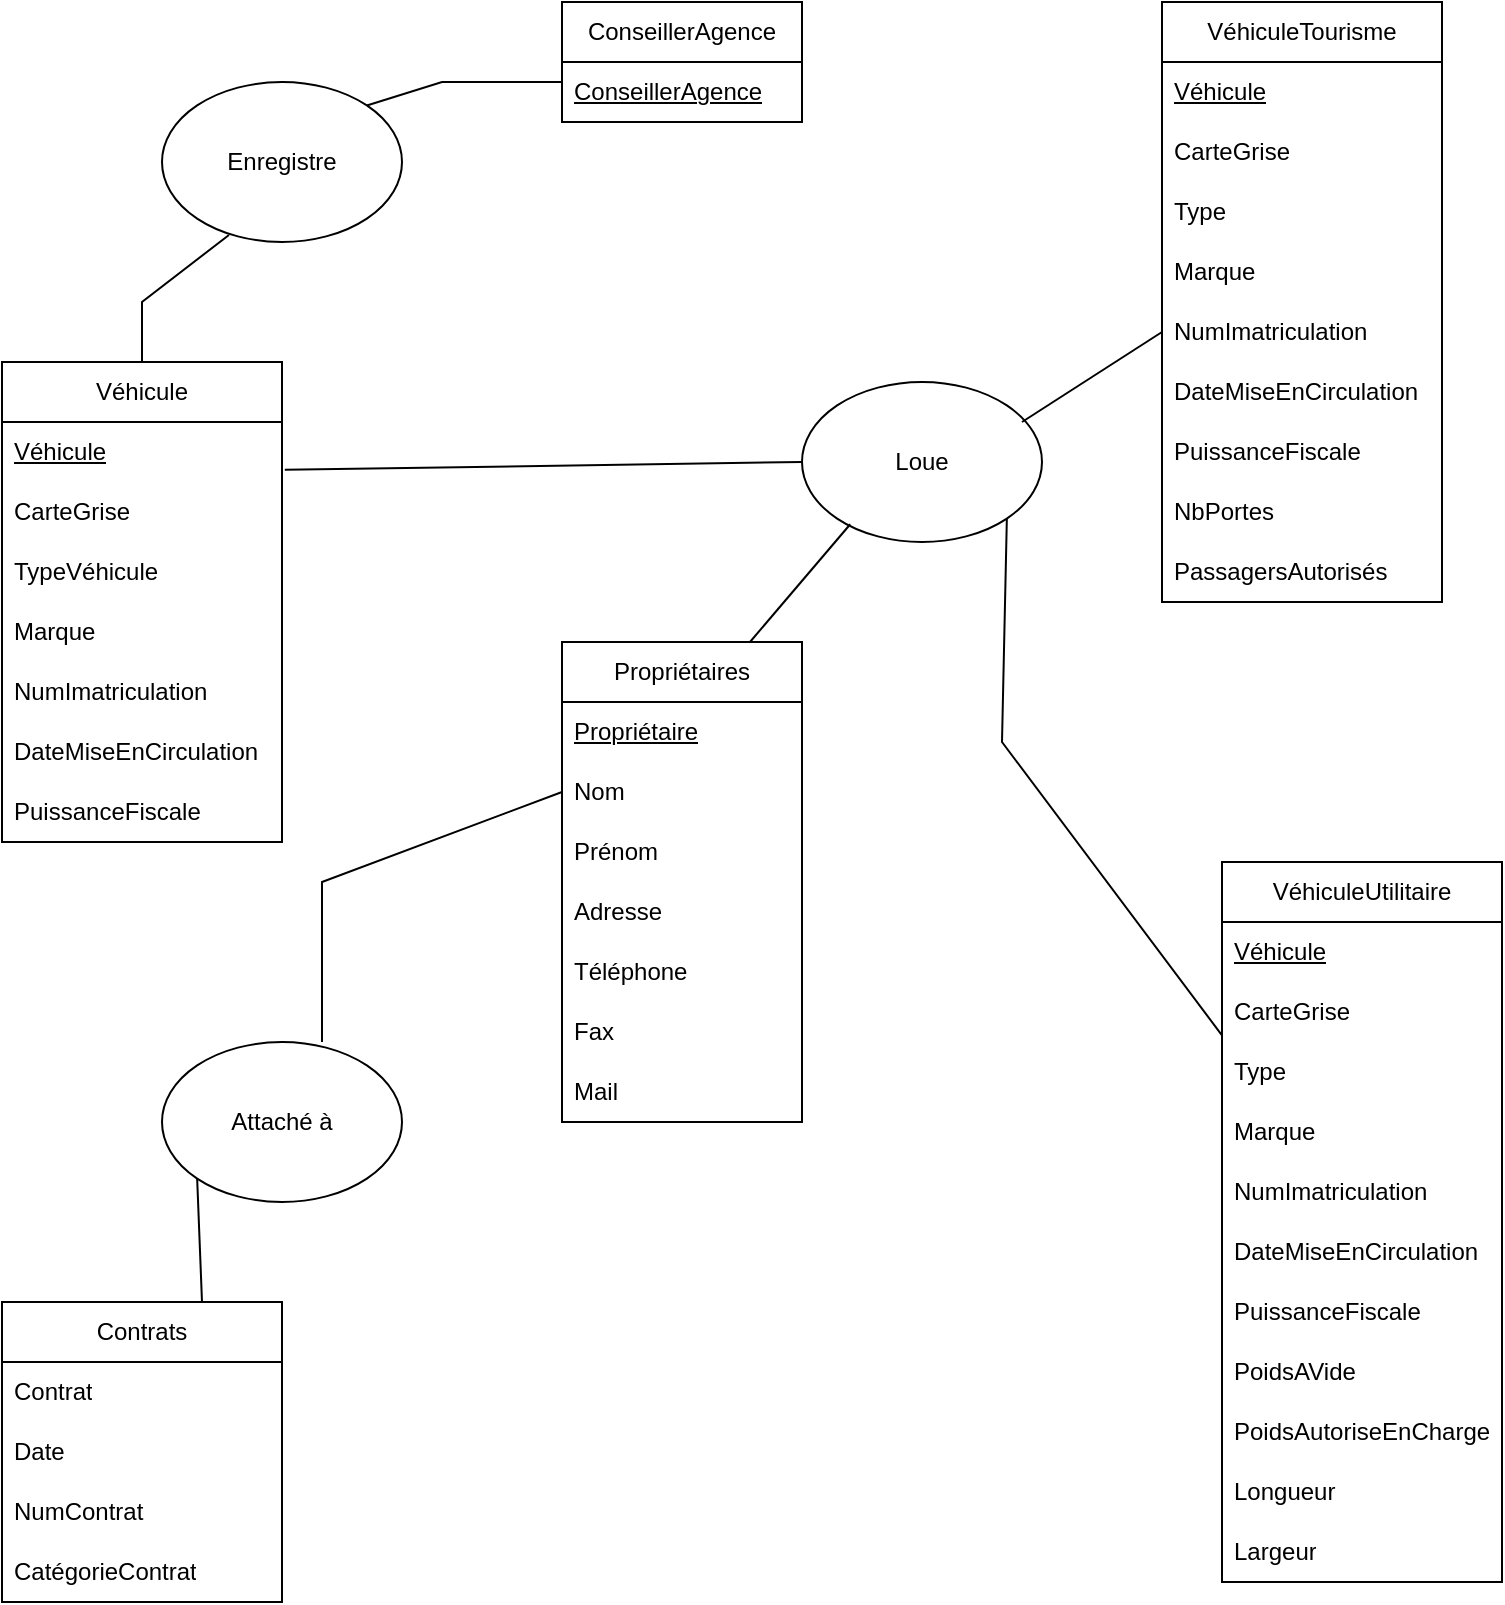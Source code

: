 <mxfile version="21.6.3" type="onedrive" pages="2">
  <diagram id="bicKf4cbVVsq7q_7BcGE" name="Page-2">
    <mxGraphModel grid="1" page="1" gridSize="10" guides="1" tooltips="1" connect="1" arrows="1" fold="1" pageScale="1" pageWidth="827" pageHeight="1169" math="0" shadow="0">
      <root>
        <mxCell id="0" />
        <mxCell id="1" parent="0" />
        <mxCell id="FRETqe36La-RbUftxrlO-5" value="ConseillerAgence" style="swimlane;fontStyle=0;childLayout=stackLayout;horizontal=1;startSize=30;horizontalStack=0;resizeParent=1;resizeParentMax=0;resizeLast=0;collapsible=1;marginBottom=0;whiteSpace=wrap;html=1;" vertex="1" parent="1">
          <mxGeometry x="320" y="40" width="120" height="60" as="geometry" />
        </mxCell>
        <mxCell id="FRETqe36La-RbUftxrlO-30" value="&lt;u&gt;ConseillerAgence&lt;/u&gt;" style="text;strokeColor=none;fillColor=none;align=left;verticalAlign=middle;spacingLeft=4;spacingRight=4;overflow=hidden;points=[[0,0.5],[1,0.5]];portConstraint=eastwest;rotatable=0;whiteSpace=wrap;html=1;" vertex="1" parent="FRETqe36La-RbUftxrlO-5">
          <mxGeometry y="30" width="120" height="30" as="geometry" />
        </mxCell>
        <mxCell id="FRETqe36La-RbUftxrlO-9" value="Propriétaires" style="swimlane;fontStyle=0;childLayout=stackLayout;horizontal=1;startSize=30;horizontalStack=0;resizeParent=1;resizeParentMax=0;resizeLast=0;collapsible=1;marginBottom=0;whiteSpace=wrap;html=1;" vertex="1" parent="1">
          <mxGeometry x="320" y="360" width="120" height="240" as="geometry" />
        </mxCell>
        <mxCell id="FRETqe36La-RbUftxrlO-32" value="&lt;u&gt;Propriétaire&lt;/u&gt;" style="text;strokeColor=none;fillColor=none;align=left;verticalAlign=middle;spacingLeft=4;spacingRight=4;overflow=hidden;points=[[0,0.5],[1,0.5]];portConstraint=eastwest;rotatable=0;whiteSpace=wrap;html=1;" vertex="1" parent="FRETqe36La-RbUftxrlO-9">
          <mxGeometry y="30" width="120" height="30" as="geometry" />
        </mxCell>
        <mxCell id="q8vUOUOHisi6w7Gpb6_h-8" value="Nom" style="text;strokeColor=none;fillColor=none;align=left;verticalAlign=middle;spacingLeft=4;spacingRight=4;overflow=hidden;points=[[0,0.5],[1,0.5]];portConstraint=eastwest;rotatable=0;whiteSpace=wrap;html=1;" vertex="1" parent="FRETqe36La-RbUftxrlO-9">
          <mxGeometry y="60" width="120" height="30" as="geometry" />
        </mxCell>
        <mxCell id="q8vUOUOHisi6w7Gpb6_h-7" value="Prénom" style="text;strokeColor=none;fillColor=none;align=left;verticalAlign=middle;spacingLeft=4;spacingRight=4;overflow=hidden;points=[[0,0.5],[1,0.5]];portConstraint=eastwest;rotatable=0;whiteSpace=wrap;html=1;" vertex="1" parent="FRETqe36La-RbUftxrlO-9">
          <mxGeometry y="90" width="120" height="30" as="geometry" />
        </mxCell>
        <mxCell id="q8vUOUOHisi6w7Gpb6_h-6" value="Adresse" style="text;strokeColor=none;fillColor=none;align=left;verticalAlign=middle;spacingLeft=4;spacingRight=4;overflow=hidden;points=[[0,0.5],[1,0.5]];portConstraint=eastwest;rotatable=0;whiteSpace=wrap;html=1;" vertex="1" parent="FRETqe36La-RbUftxrlO-9">
          <mxGeometry y="120" width="120" height="30" as="geometry" />
        </mxCell>
        <mxCell id="q8vUOUOHisi6w7Gpb6_h-4" value="Téléphone" style="text;strokeColor=none;fillColor=none;align=left;verticalAlign=middle;spacingLeft=4;spacingRight=4;overflow=hidden;points=[[0,0.5],[1,0.5]];portConstraint=eastwest;rotatable=0;whiteSpace=wrap;html=1;" vertex="1" parent="FRETqe36La-RbUftxrlO-9">
          <mxGeometry y="150" width="120" height="30" as="geometry" />
        </mxCell>
        <mxCell id="q8vUOUOHisi6w7Gpb6_h-5" value="Fax" style="text;strokeColor=none;fillColor=none;align=left;verticalAlign=middle;spacingLeft=4;spacingRight=4;overflow=hidden;points=[[0,0.5],[1,0.5]];portConstraint=eastwest;rotatable=0;whiteSpace=wrap;html=1;" vertex="1" parent="FRETqe36La-RbUftxrlO-9">
          <mxGeometry y="180" width="120" height="30" as="geometry" />
        </mxCell>
        <mxCell id="q8vUOUOHisi6w7Gpb6_h-3" value="Mail" style="text;strokeColor=none;fillColor=none;align=left;verticalAlign=middle;spacingLeft=4;spacingRight=4;overflow=hidden;points=[[0,0.5],[1,0.5]];portConstraint=eastwest;rotatable=0;whiteSpace=wrap;html=1;" vertex="1" parent="FRETqe36La-RbUftxrlO-9">
          <mxGeometry y="210" width="120" height="30" as="geometry" />
        </mxCell>
        <mxCell id="FRETqe36La-RbUftxrlO-13" value="Véhicule" style="swimlane;fontStyle=0;childLayout=stackLayout;horizontal=1;startSize=30;horizontalStack=0;resizeParent=1;resizeParentMax=0;resizeLast=0;collapsible=1;marginBottom=0;whiteSpace=wrap;html=1;" vertex="1" parent="1">
          <mxGeometry x="40" y="220" width="140" height="240" as="geometry" />
        </mxCell>
        <mxCell id="FRETqe36La-RbUftxrlO-31" value="&lt;u&gt;Véhicule&lt;/u&gt;" style="text;strokeColor=none;fillColor=none;align=left;verticalAlign=middle;spacingLeft=4;spacingRight=4;overflow=hidden;points=[[0,0.5],[1,0.5]];portConstraint=eastwest;rotatable=0;whiteSpace=wrap;html=1;" vertex="1" parent="FRETqe36La-RbUftxrlO-13">
          <mxGeometry y="30" width="140" height="30" as="geometry" />
        </mxCell>
        <mxCell id="q8vUOUOHisi6w7Gpb6_h-1" value="CarteGrise" style="text;strokeColor=none;fillColor=none;align=left;verticalAlign=middle;spacingLeft=4;spacingRight=4;overflow=hidden;points=[[0,0.5],[1,0.5]];portConstraint=eastwest;rotatable=0;whiteSpace=wrap;html=1;" vertex="1" parent="FRETqe36La-RbUftxrlO-13">
          <mxGeometry y="60" width="140" height="30" as="geometry" />
        </mxCell>
        <mxCell id="q8vUOUOHisi6w7Gpb6_h-12" value="TypeVéhicule" style="text;strokeColor=none;fillColor=none;align=left;verticalAlign=middle;spacingLeft=4;spacingRight=4;overflow=hidden;points=[[0,0.5],[1,0.5]];portConstraint=eastwest;rotatable=0;whiteSpace=wrap;html=1;" vertex="1" parent="FRETqe36La-RbUftxrlO-13">
          <mxGeometry y="90" width="140" height="30" as="geometry" />
        </mxCell>
        <mxCell id="q8vUOUOHisi6w7Gpb6_h-11" value="Marque" style="text;strokeColor=none;fillColor=none;align=left;verticalAlign=middle;spacingLeft=4;spacingRight=4;overflow=hidden;points=[[0,0.5],[1,0.5]];portConstraint=eastwest;rotatable=0;whiteSpace=wrap;html=1;" vertex="1" parent="FRETqe36La-RbUftxrlO-13">
          <mxGeometry y="120" width="140" height="30" as="geometry" />
        </mxCell>
        <mxCell id="q8vUOUOHisi6w7Gpb6_h-10" value="NumImatriculation" style="text;strokeColor=none;fillColor=none;align=left;verticalAlign=middle;spacingLeft=4;spacingRight=4;overflow=hidden;points=[[0,0.5],[1,0.5]];portConstraint=eastwest;rotatable=0;whiteSpace=wrap;html=1;" vertex="1" parent="FRETqe36La-RbUftxrlO-13">
          <mxGeometry y="150" width="140" height="30" as="geometry" />
        </mxCell>
        <mxCell id="q8vUOUOHisi6w7Gpb6_h-9" value="DateMiseEnCirculation" style="text;strokeColor=none;fillColor=none;align=left;verticalAlign=middle;spacingLeft=4;spacingRight=4;overflow=hidden;points=[[0,0.5],[1,0.5]];portConstraint=eastwest;rotatable=0;whiteSpace=wrap;html=1;" vertex="1" parent="FRETqe36La-RbUftxrlO-13">
          <mxGeometry y="180" width="140" height="30" as="geometry" />
        </mxCell>
        <mxCell id="q8vUOUOHisi6w7Gpb6_h-14" value="PuissanceFiscale" style="text;strokeColor=none;fillColor=none;align=left;verticalAlign=middle;spacingLeft=4;spacingRight=4;overflow=hidden;points=[[0,0.5],[1,0.5]];portConstraint=eastwest;rotatable=0;whiteSpace=wrap;html=1;" vertex="1" parent="FRETqe36La-RbUftxrlO-13">
          <mxGeometry y="210" width="140" height="30" as="geometry" />
        </mxCell>
        <mxCell id="q8vUOUOHisi6w7Gpb6_h-21" value="VéhiculeTourisme" style="swimlane;fontStyle=0;childLayout=stackLayout;horizontal=1;startSize=30;horizontalStack=0;resizeParent=1;resizeParentMax=0;resizeLast=0;collapsible=1;marginBottom=0;whiteSpace=wrap;html=1;" vertex="1" parent="1">
          <mxGeometry x="620" y="40" width="140" height="300" as="geometry" />
        </mxCell>
        <mxCell id="q8vUOUOHisi6w7Gpb6_h-22" value="&lt;u&gt;Véhicule&lt;/u&gt;" style="text;strokeColor=none;fillColor=none;align=left;verticalAlign=middle;spacingLeft=4;spacingRight=4;overflow=hidden;points=[[0,0.5],[1,0.5]];portConstraint=eastwest;rotatable=0;whiteSpace=wrap;html=1;" vertex="1" parent="q8vUOUOHisi6w7Gpb6_h-21">
          <mxGeometry y="30" width="140" height="30" as="geometry" />
        </mxCell>
        <mxCell id="q8vUOUOHisi6w7Gpb6_h-23" value="CarteGrise" style="text;strokeColor=none;fillColor=none;align=left;verticalAlign=middle;spacingLeft=4;spacingRight=4;overflow=hidden;points=[[0,0.5],[1,0.5]];portConstraint=eastwest;rotatable=0;whiteSpace=wrap;html=1;" vertex="1" parent="q8vUOUOHisi6w7Gpb6_h-21">
          <mxGeometry y="60" width="140" height="30" as="geometry" />
        </mxCell>
        <mxCell id="q8vUOUOHisi6w7Gpb6_h-24" value="Type" style="text;strokeColor=none;fillColor=none;align=left;verticalAlign=middle;spacingLeft=4;spacingRight=4;overflow=hidden;points=[[0,0.5],[1,0.5]];portConstraint=eastwest;rotatable=0;whiteSpace=wrap;html=1;" vertex="1" parent="q8vUOUOHisi6w7Gpb6_h-21">
          <mxGeometry y="90" width="140" height="30" as="geometry" />
        </mxCell>
        <mxCell id="q8vUOUOHisi6w7Gpb6_h-25" value="Marque" style="text;strokeColor=none;fillColor=none;align=left;verticalAlign=middle;spacingLeft=4;spacingRight=4;overflow=hidden;points=[[0,0.5],[1,0.5]];portConstraint=eastwest;rotatable=0;whiteSpace=wrap;html=1;" vertex="1" parent="q8vUOUOHisi6w7Gpb6_h-21">
          <mxGeometry y="120" width="140" height="30" as="geometry" />
        </mxCell>
        <mxCell id="q8vUOUOHisi6w7Gpb6_h-26" value="NumImatriculation" style="text;strokeColor=none;fillColor=none;align=left;verticalAlign=middle;spacingLeft=4;spacingRight=4;overflow=hidden;points=[[0,0.5],[1,0.5]];portConstraint=eastwest;rotatable=0;whiteSpace=wrap;html=1;" vertex="1" parent="q8vUOUOHisi6w7Gpb6_h-21">
          <mxGeometry y="150" width="140" height="30" as="geometry" />
        </mxCell>
        <mxCell id="q8vUOUOHisi6w7Gpb6_h-27" value="DateMiseEnCirculation" style="text;strokeColor=none;fillColor=none;align=left;verticalAlign=middle;spacingLeft=4;spacingRight=4;overflow=hidden;points=[[0,0.5],[1,0.5]];portConstraint=eastwest;rotatable=0;whiteSpace=wrap;html=1;" vertex="1" parent="q8vUOUOHisi6w7Gpb6_h-21">
          <mxGeometry y="180" width="140" height="30" as="geometry" />
        </mxCell>
        <mxCell id="q8vUOUOHisi6w7Gpb6_h-28" value="PuissanceFiscale" style="text;strokeColor=none;fillColor=none;align=left;verticalAlign=middle;spacingLeft=4;spacingRight=4;overflow=hidden;points=[[0,0.5],[1,0.5]];portConstraint=eastwest;rotatable=0;whiteSpace=wrap;html=1;" vertex="1" parent="q8vUOUOHisi6w7Gpb6_h-21">
          <mxGeometry y="210" width="140" height="30" as="geometry" />
        </mxCell>
        <mxCell id="q8vUOUOHisi6w7Gpb6_h-33" value="NbPortes" style="text;strokeColor=none;fillColor=none;align=left;verticalAlign=middle;spacingLeft=4;spacingRight=4;overflow=hidden;points=[[0,0.5],[1,0.5]];portConstraint=eastwest;rotatable=0;whiteSpace=wrap;html=1;" vertex="1" parent="q8vUOUOHisi6w7Gpb6_h-21">
          <mxGeometry y="240" width="140" height="30" as="geometry" />
        </mxCell>
        <mxCell id="q8vUOUOHisi6w7Gpb6_h-34" value="PassagersAutorisés" style="text;strokeColor=none;fillColor=none;align=left;verticalAlign=middle;spacingLeft=4;spacingRight=4;overflow=hidden;points=[[0,0.5],[1,0.5]];portConstraint=eastwest;rotatable=0;whiteSpace=wrap;html=1;" vertex="1" parent="q8vUOUOHisi6w7Gpb6_h-21">
          <mxGeometry y="270" width="140" height="30" as="geometry" />
        </mxCell>
        <mxCell id="q8vUOUOHisi6w7Gpb6_h-35" value="VéhiculeUtilitaire" style="swimlane;fontStyle=0;childLayout=stackLayout;horizontal=1;startSize=30;horizontalStack=0;resizeParent=1;resizeParentMax=0;resizeLast=0;collapsible=1;marginBottom=0;whiteSpace=wrap;html=1;" vertex="1" parent="1">
          <mxGeometry x="650" y="470" width="140" height="360" as="geometry" />
        </mxCell>
        <mxCell id="q8vUOUOHisi6w7Gpb6_h-36" value="&lt;u&gt;Véhicule&lt;/u&gt;" style="text;strokeColor=none;fillColor=none;align=left;verticalAlign=middle;spacingLeft=4;spacingRight=4;overflow=hidden;points=[[0,0.5],[1,0.5]];portConstraint=eastwest;rotatable=0;whiteSpace=wrap;html=1;" vertex="1" parent="q8vUOUOHisi6w7Gpb6_h-35">
          <mxGeometry y="30" width="140" height="30" as="geometry" />
        </mxCell>
        <mxCell id="q8vUOUOHisi6w7Gpb6_h-37" value="CarteGrise" style="text;strokeColor=none;fillColor=none;align=left;verticalAlign=middle;spacingLeft=4;spacingRight=4;overflow=hidden;points=[[0,0.5],[1,0.5]];portConstraint=eastwest;rotatable=0;whiteSpace=wrap;html=1;" vertex="1" parent="q8vUOUOHisi6w7Gpb6_h-35">
          <mxGeometry y="60" width="140" height="30" as="geometry" />
        </mxCell>
        <mxCell id="q8vUOUOHisi6w7Gpb6_h-38" value="Type" style="text;strokeColor=none;fillColor=none;align=left;verticalAlign=middle;spacingLeft=4;spacingRight=4;overflow=hidden;points=[[0,0.5],[1,0.5]];portConstraint=eastwest;rotatable=0;whiteSpace=wrap;html=1;" vertex="1" parent="q8vUOUOHisi6w7Gpb6_h-35">
          <mxGeometry y="90" width="140" height="30" as="geometry" />
        </mxCell>
        <mxCell id="q8vUOUOHisi6w7Gpb6_h-39" value="Marque" style="text;strokeColor=none;fillColor=none;align=left;verticalAlign=middle;spacingLeft=4;spacingRight=4;overflow=hidden;points=[[0,0.5],[1,0.5]];portConstraint=eastwest;rotatable=0;whiteSpace=wrap;html=1;" vertex="1" parent="q8vUOUOHisi6w7Gpb6_h-35">
          <mxGeometry y="120" width="140" height="30" as="geometry" />
        </mxCell>
        <mxCell id="q8vUOUOHisi6w7Gpb6_h-40" value="NumImatriculation" style="text;strokeColor=none;fillColor=none;align=left;verticalAlign=middle;spacingLeft=4;spacingRight=4;overflow=hidden;points=[[0,0.5],[1,0.5]];portConstraint=eastwest;rotatable=0;whiteSpace=wrap;html=1;" vertex="1" parent="q8vUOUOHisi6w7Gpb6_h-35">
          <mxGeometry y="150" width="140" height="30" as="geometry" />
        </mxCell>
        <mxCell id="q8vUOUOHisi6w7Gpb6_h-41" value="DateMiseEnCirculation" style="text;strokeColor=none;fillColor=none;align=left;verticalAlign=middle;spacingLeft=4;spacingRight=4;overflow=hidden;points=[[0,0.5],[1,0.5]];portConstraint=eastwest;rotatable=0;whiteSpace=wrap;html=1;" vertex="1" parent="q8vUOUOHisi6w7Gpb6_h-35">
          <mxGeometry y="180" width="140" height="30" as="geometry" />
        </mxCell>
        <mxCell id="q8vUOUOHisi6w7Gpb6_h-42" value="PuissanceFiscale" style="text;strokeColor=none;fillColor=none;align=left;verticalAlign=middle;spacingLeft=4;spacingRight=4;overflow=hidden;points=[[0,0.5],[1,0.5]];portConstraint=eastwest;rotatable=0;whiteSpace=wrap;html=1;" vertex="1" parent="q8vUOUOHisi6w7Gpb6_h-35">
          <mxGeometry y="210" width="140" height="30" as="geometry" />
        </mxCell>
        <mxCell id="q8vUOUOHisi6w7Gpb6_h-43" value="PoidsAVide" style="text;strokeColor=none;fillColor=none;align=left;verticalAlign=middle;spacingLeft=4;spacingRight=4;overflow=hidden;points=[[0,0.5],[1,0.5]];portConstraint=eastwest;rotatable=0;whiteSpace=wrap;html=1;" vertex="1" parent="q8vUOUOHisi6w7Gpb6_h-35">
          <mxGeometry y="240" width="140" height="30" as="geometry" />
        </mxCell>
        <mxCell id="q8vUOUOHisi6w7Gpb6_h-44" value="PoidsAutoriseEnCharge" style="text;strokeColor=none;fillColor=none;align=left;verticalAlign=middle;spacingLeft=4;spacingRight=4;overflow=hidden;points=[[0,0.5],[1,0.5]];portConstraint=eastwest;rotatable=0;whiteSpace=wrap;html=1;" vertex="1" parent="q8vUOUOHisi6w7Gpb6_h-35">
          <mxGeometry y="270" width="140" height="30" as="geometry" />
        </mxCell>
        <mxCell id="q8vUOUOHisi6w7Gpb6_h-46" value="Longueur" style="text;strokeColor=none;fillColor=none;align=left;verticalAlign=middle;spacingLeft=4;spacingRight=4;overflow=hidden;points=[[0,0.5],[1,0.5]];portConstraint=eastwest;rotatable=0;whiteSpace=wrap;html=1;" vertex="1" parent="q8vUOUOHisi6w7Gpb6_h-35">
          <mxGeometry y="300" width="140" height="30" as="geometry" />
        </mxCell>
        <mxCell id="q8vUOUOHisi6w7Gpb6_h-45" value="Largeur" style="text;strokeColor=none;fillColor=none;align=left;verticalAlign=middle;spacingLeft=4;spacingRight=4;overflow=hidden;points=[[0,0.5],[1,0.5]];portConstraint=eastwest;rotatable=0;whiteSpace=wrap;html=1;" vertex="1" parent="q8vUOUOHisi6w7Gpb6_h-35">
          <mxGeometry y="330" width="140" height="30" as="geometry" />
        </mxCell>
        <mxCell id="q8vUOUOHisi6w7Gpb6_h-47" value="Contrats" style="swimlane;fontStyle=0;childLayout=stackLayout;horizontal=1;startSize=30;horizontalStack=0;resizeParent=1;resizeParentMax=0;resizeLast=0;collapsible=1;marginBottom=0;whiteSpace=wrap;html=1;" vertex="1" parent="1">
          <mxGeometry x="40" y="690" width="140" height="150" as="geometry" />
        </mxCell>
        <mxCell id="q8vUOUOHisi6w7Gpb6_h-48" value="Contrat" style="text;strokeColor=none;fillColor=none;align=left;verticalAlign=middle;spacingLeft=4;spacingRight=4;overflow=hidden;points=[[0,0.5],[1,0.5]];portConstraint=eastwest;rotatable=0;whiteSpace=wrap;html=1;" vertex="1" parent="q8vUOUOHisi6w7Gpb6_h-47">
          <mxGeometry y="30" width="140" height="30" as="geometry" />
        </mxCell>
        <mxCell id="q8vUOUOHisi6w7Gpb6_h-49" value="Date" style="text;strokeColor=none;fillColor=none;align=left;verticalAlign=middle;spacingLeft=4;spacingRight=4;overflow=hidden;points=[[0,0.5],[1,0.5]];portConstraint=eastwest;rotatable=0;whiteSpace=wrap;html=1;" vertex="1" parent="q8vUOUOHisi6w7Gpb6_h-47">
          <mxGeometry y="60" width="140" height="30" as="geometry" />
        </mxCell>
        <mxCell id="q8vUOUOHisi6w7Gpb6_h-50" value="NumContrat" style="text;strokeColor=none;fillColor=none;align=left;verticalAlign=middle;spacingLeft=4;spacingRight=4;overflow=hidden;points=[[0,0.5],[1,0.5]];portConstraint=eastwest;rotatable=0;whiteSpace=wrap;html=1;" vertex="1" parent="q8vUOUOHisi6w7Gpb6_h-47">
          <mxGeometry y="90" width="140" height="30" as="geometry" />
        </mxCell>
        <mxCell id="q8vUOUOHisi6w7Gpb6_h-51" value="CatégorieContrat" style="text;strokeColor=none;fillColor=none;align=left;verticalAlign=middle;spacingLeft=4;spacingRight=4;overflow=hidden;points=[[0,0.5],[1,0.5]];portConstraint=eastwest;rotatable=0;whiteSpace=wrap;html=1;" vertex="1" parent="q8vUOUOHisi6w7Gpb6_h-47">
          <mxGeometry y="120" width="140" height="30" as="geometry" />
        </mxCell>
        <mxCell id="e58rWvh5XtvXojWl8d2b-1" value="Loue" style="ellipse;whiteSpace=wrap;html=1;" vertex="1" parent="1">
          <mxGeometry x="440" y="230" width="120" height="80" as="geometry" />
        </mxCell>
        <mxCell id="e58rWvh5XtvXojWl8d2b-5" value="" style="endArrow=none;html=1;rounded=0;entryX=0;entryY=0.5;entryDx=0;entryDy=0;exitX=1.01;exitY=0.796;exitDx=0;exitDy=0;exitPerimeter=0;" edge="1" parent="1" source="FRETqe36La-RbUftxrlO-31" target="e58rWvh5XtvXojWl8d2b-1">
          <mxGeometry width="50" height="50" relative="1" as="geometry">
            <mxPoint x="190" y="270" as="sourcePoint" />
            <mxPoint x="230" y="250" as="targetPoint" />
          </mxGeometry>
        </mxCell>
        <mxCell id="e58rWvh5XtvXojWl8d2b-8" value="" style="endArrow=none;html=1;rounded=0;entryX=0.201;entryY=0.889;entryDx=0;entryDy=0;entryPerimeter=0;" edge="1" parent="1" target="e58rWvh5XtvXojWl8d2b-1">
          <mxGeometry width="50" height="50" relative="1" as="geometry">
            <mxPoint x="414" y="360" as="sourcePoint" />
            <mxPoint x="464" y="310" as="targetPoint" />
          </mxGeometry>
        </mxCell>
        <mxCell id="e58rWvh5XtvXojWl8d2b-9" value="" style="endArrow=none;html=1;rounded=0;entryX=0;entryY=0.5;entryDx=0;entryDy=0;" edge="1" parent="1" target="q8vUOUOHisi6w7Gpb6_h-26">
          <mxGeometry width="50" height="50" relative="1" as="geometry">
            <mxPoint x="550" y="250" as="sourcePoint" />
            <mxPoint x="600" y="200" as="targetPoint" />
          </mxGeometry>
        </mxCell>
        <mxCell id="e58rWvh5XtvXojWl8d2b-10" value="" style="endArrow=none;html=1;rounded=0;entryX=1;entryY=1;entryDx=0;entryDy=0;" edge="1" parent="1" source="q8vUOUOHisi6w7Gpb6_h-35" target="e58rWvh5XtvXojWl8d2b-1">
          <mxGeometry width="50" height="50" relative="1" as="geometry">
            <mxPoint x="475" y="360" as="sourcePoint" />
            <mxPoint x="525" y="310" as="targetPoint" />
            <Array as="points">
              <mxPoint x="540" y="410" />
            </Array>
          </mxGeometry>
        </mxCell>
        <mxCell id="e58rWvh5XtvXojWl8d2b-11" value="Attaché à" style="ellipse;whiteSpace=wrap;html=1;" vertex="1" parent="1">
          <mxGeometry x="120" y="560" width="120" height="80" as="geometry" />
        </mxCell>
        <mxCell id="e58rWvh5XtvXojWl8d2b-13" value="" style="endArrow=none;html=1;rounded=0;entryX=0;entryY=1;entryDx=0;entryDy=0;" edge="1" parent="1" target="e58rWvh5XtvXojWl8d2b-11">
          <mxGeometry width="50" height="50" relative="1" as="geometry">
            <mxPoint x="140" y="690" as="sourcePoint" />
            <mxPoint x="190" y="640" as="targetPoint" />
          </mxGeometry>
        </mxCell>
        <mxCell id="e58rWvh5XtvXojWl8d2b-14" value="" style="endArrow=none;html=1;rounded=0;entryX=0;entryY=0.5;entryDx=0;entryDy=0;" edge="1" parent="1" target="q8vUOUOHisi6w7Gpb6_h-8">
          <mxGeometry width="50" height="50" relative="1" as="geometry">
            <mxPoint x="200" y="560" as="sourcePoint" />
            <mxPoint x="250" y="510" as="targetPoint" />
            <Array as="points">
              <mxPoint x="200" y="480" />
            </Array>
          </mxGeometry>
        </mxCell>
        <mxCell id="e58rWvh5XtvXojWl8d2b-15" value="Enregistre" style="ellipse;whiteSpace=wrap;html=1;" vertex="1" parent="1">
          <mxGeometry x="120" y="80" width="120" height="80" as="geometry" />
        </mxCell>
        <mxCell id="e58rWvh5XtvXojWl8d2b-16" value="" style="endArrow=none;html=1;rounded=0;entryX=0.279;entryY=0.956;entryDx=0;entryDy=0;entryPerimeter=0;" edge="1" parent="1" target="e58rWvh5XtvXojWl8d2b-15">
          <mxGeometry width="50" height="50" relative="1" as="geometry">
            <mxPoint x="110" y="220" as="sourcePoint" />
            <mxPoint x="160" y="170" as="targetPoint" />
            <Array as="points">
              <mxPoint x="110" y="190" />
            </Array>
          </mxGeometry>
        </mxCell>
        <mxCell id="e58rWvh5XtvXojWl8d2b-17" value="" style="endArrow=none;html=1;rounded=0;entryX=0;entryY=0.333;entryDx=0;entryDy=0;entryPerimeter=0;exitX=1;exitY=0;exitDx=0;exitDy=0;" edge="1" parent="1" source="e58rWvh5XtvXojWl8d2b-15" target="FRETqe36La-RbUftxrlO-30">
          <mxGeometry width="50" height="50" relative="1" as="geometry">
            <mxPoint x="240" y="110" as="sourcePoint" />
            <mxPoint x="290" y="60" as="targetPoint" />
            <Array as="points">
              <mxPoint x="260" y="80" />
            </Array>
          </mxGeometry>
        </mxCell>
      </root>
    </mxGraphModel>
  </diagram>
  <diagram name="Copie de Page-2" id="fmWE73NafmrZuf33QuC1">
    <mxGraphModel grid="1" page="1" gridSize="10" guides="1" tooltips="1" connect="1" arrows="1" fold="1" pageScale="1" pageWidth="827" pageHeight="1169" math="0" shadow="0">
      <root>
        <mxCell id="3KaGFFXlT2Mxp6EbRNfA-0" />
        <mxCell id="3KaGFFXlT2Mxp6EbRNfA-1" parent="3KaGFFXlT2Mxp6EbRNfA-0" />
        <mxCell id="3KaGFFXlT2Mxp6EbRNfA-2" value="ConseillerAgence" style="swimlane;fontStyle=0;childLayout=stackLayout;horizontal=1;startSize=30;horizontalStack=0;resizeParent=1;resizeParentMax=0;resizeLast=0;collapsible=1;marginBottom=0;whiteSpace=wrap;html=1;" vertex="1" parent="3KaGFFXlT2Mxp6EbRNfA-1">
          <mxGeometry x="320" y="40" width="120" height="60" as="geometry" />
        </mxCell>
        <mxCell id="3KaGFFXlT2Mxp6EbRNfA-3" value="&lt;u&gt;ConseillerAgence&lt;/u&gt;" style="text;strokeColor=none;fillColor=none;align=left;verticalAlign=middle;spacingLeft=4;spacingRight=4;overflow=hidden;points=[[0,0.5],[1,0.5]];portConstraint=eastwest;rotatable=0;whiteSpace=wrap;html=1;" vertex="1" parent="3KaGFFXlT2Mxp6EbRNfA-2">
          <mxGeometry y="30" width="120" height="30" as="geometry" />
        </mxCell>
        <mxCell id="3KaGFFXlT2Mxp6EbRNfA-4" value="Propriétaires" style="swimlane;fontStyle=0;childLayout=stackLayout;horizontal=1;startSize=30;horizontalStack=0;resizeParent=1;resizeParentMax=0;resizeLast=0;collapsible=1;marginBottom=0;whiteSpace=wrap;html=1;" vertex="1" parent="3KaGFFXlT2Mxp6EbRNfA-1">
          <mxGeometry x="320" y="360" width="120" height="240" as="geometry" />
        </mxCell>
        <mxCell id="3KaGFFXlT2Mxp6EbRNfA-5" value="&lt;u&gt;Propriétaire&lt;/u&gt;" style="text;strokeColor=none;fillColor=none;align=left;verticalAlign=middle;spacingLeft=4;spacingRight=4;overflow=hidden;points=[[0,0.5],[1,0.5]];portConstraint=eastwest;rotatable=0;whiteSpace=wrap;html=1;" vertex="1" parent="3KaGFFXlT2Mxp6EbRNfA-4">
          <mxGeometry y="30" width="120" height="30" as="geometry" />
        </mxCell>
        <mxCell id="3KaGFFXlT2Mxp6EbRNfA-6" value="Nom" style="text;strokeColor=none;fillColor=none;align=left;verticalAlign=middle;spacingLeft=4;spacingRight=4;overflow=hidden;points=[[0,0.5],[1,0.5]];portConstraint=eastwest;rotatable=0;whiteSpace=wrap;html=1;" vertex="1" parent="3KaGFFXlT2Mxp6EbRNfA-4">
          <mxGeometry y="60" width="120" height="30" as="geometry" />
        </mxCell>
        <mxCell id="3KaGFFXlT2Mxp6EbRNfA-7" value="Prénom" style="text;strokeColor=none;fillColor=none;align=left;verticalAlign=middle;spacingLeft=4;spacingRight=4;overflow=hidden;points=[[0,0.5],[1,0.5]];portConstraint=eastwest;rotatable=0;whiteSpace=wrap;html=1;" vertex="1" parent="3KaGFFXlT2Mxp6EbRNfA-4">
          <mxGeometry y="90" width="120" height="30" as="geometry" />
        </mxCell>
        <mxCell id="3KaGFFXlT2Mxp6EbRNfA-8" value="Adresse" style="text;strokeColor=none;fillColor=none;align=left;verticalAlign=middle;spacingLeft=4;spacingRight=4;overflow=hidden;points=[[0,0.5],[1,0.5]];portConstraint=eastwest;rotatable=0;whiteSpace=wrap;html=1;" vertex="1" parent="3KaGFFXlT2Mxp6EbRNfA-4">
          <mxGeometry y="120" width="120" height="30" as="geometry" />
        </mxCell>
        <mxCell id="3KaGFFXlT2Mxp6EbRNfA-9" value="Téléphone" style="text;strokeColor=none;fillColor=none;align=left;verticalAlign=middle;spacingLeft=4;spacingRight=4;overflow=hidden;points=[[0,0.5],[1,0.5]];portConstraint=eastwest;rotatable=0;whiteSpace=wrap;html=1;" vertex="1" parent="3KaGFFXlT2Mxp6EbRNfA-4">
          <mxGeometry y="150" width="120" height="30" as="geometry" />
        </mxCell>
        <mxCell id="3KaGFFXlT2Mxp6EbRNfA-10" value="Fax" style="text;strokeColor=none;fillColor=none;align=left;verticalAlign=middle;spacingLeft=4;spacingRight=4;overflow=hidden;points=[[0,0.5],[1,0.5]];portConstraint=eastwest;rotatable=0;whiteSpace=wrap;html=1;" vertex="1" parent="3KaGFFXlT2Mxp6EbRNfA-4">
          <mxGeometry y="180" width="120" height="30" as="geometry" />
        </mxCell>
        <mxCell id="3KaGFFXlT2Mxp6EbRNfA-11" value="Mail" style="text;strokeColor=none;fillColor=none;align=left;verticalAlign=middle;spacingLeft=4;spacingRight=4;overflow=hidden;points=[[0,0.5],[1,0.5]];portConstraint=eastwest;rotatable=0;whiteSpace=wrap;html=1;" vertex="1" parent="3KaGFFXlT2Mxp6EbRNfA-4">
          <mxGeometry y="210" width="120" height="30" as="geometry" />
        </mxCell>
        <mxCell id="3KaGFFXlT2Mxp6EbRNfA-12" value="Véhicule" style="swimlane;fontStyle=0;childLayout=stackLayout;horizontal=1;startSize=30;horizontalStack=0;resizeParent=1;resizeParentMax=0;resizeLast=0;collapsible=1;marginBottom=0;whiteSpace=wrap;html=1;" vertex="1" parent="3KaGFFXlT2Mxp6EbRNfA-1">
          <mxGeometry x="40" y="220" width="140" height="240" as="geometry" />
        </mxCell>
        <mxCell id="3KaGFFXlT2Mxp6EbRNfA-13" value="&lt;u&gt;Véhicule&lt;/u&gt;" style="text;strokeColor=none;fillColor=none;align=left;verticalAlign=middle;spacingLeft=4;spacingRight=4;overflow=hidden;points=[[0,0.5],[1,0.5]];portConstraint=eastwest;rotatable=0;whiteSpace=wrap;html=1;" vertex="1" parent="3KaGFFXlT2Mxp6EbRNfA-12">
          <mxGeometry y="30" width="140" height="30" as="geometry" />
        </mxCell>
        <mxCell id="3KaGFFXlT2Mxp6EbRNfA-14" value="CarteGrise" style="text;strokeColor=none;fillColor=none;align=left;verticalAlign=middle;spacingLeft=4;spacingRight=4;overflow=hidden;points=[[0,0.5],[1,0.5]];portConstraint=eastwest;rotatable=0;whiteSpace=wrap;html=1;" vertex="1" parent="3KaGFFXlT2Mxp6EbRNfA-12">
          <mxGeometry y="60" width="140" height="30" as="geometry" />
        </mxCell>
        <mxCell id="3KaGFFXlT2Mxp6EbRNfA-15" value="TypeVéhicule" style="text;strokeColor=none;fillColor=none;align=left;verticalAlign=middle;spacingLeft=4;spacingRight=4;overflow=hidden;points=[[0,0.5],[1,0.5]];portConstraint=eastwest;rotatable=0;whiteSpace=wrap;html=1;" vertex="1" parent="3KaGFFXlT2Mxp6EbRNfA-12">
          <mxGeometry y="90" width="140" height="30" as="geometry" />
        </mxCell>
        <mxCell id="3KaGFFXlT2Mxp6EbRNfA-16" value="Marque" style="text;strokeColor=none;fillColor=none;align=left;verticalAlign=middle;spacingLeft=4;spacingRight=4;overflow=hidden;points=[[0,0.5],[1,0.5]];portConstraint=eastwest;rotatable=0;whiteSpace=wrap;html=1;" vertex="1" parent="3KaGFFXlT2Mxp6EbRNfA-12">
          <mxGeometry y="120" width="140" height="30" as="geometry" />
        </mxCell>
        <mxCell id="3KaGFFXlT2Mxp6EbRNfA-17" value="NumImatriculation" style="text;strokeColor=none;fillColor=none;align=left;verticalAlign=middle;spacingLeft=4;spacingRight=4;overflow=hidden;points=[[0,0.5],[1,0.5]];portConstraint=eastwest;rotatable=0;whiteSpace=wrap;html=1;" vertex="1" parent="3KaGFFXlT2Mxp6EbRNfA-12">
          <mxGeometry y="150" width="140" height="30" as="geometry" />
        </mxCell>
        <mxCell id="3KaGFFXlT2Mxp6EbRNfA-18" value="DateMiseEnCirculation" style="text;strokeColor=none;fillColor=none;align=left;verticalAlign=middle;spacingLeft=4;spacingRight=4;overflow=hidden;points=[[0,0.5],[1,0.5]];portConstraint=eastwest;rotatable=0;whiteSpace=wrap;html=1;" vertex="1" parent="3KaGFFXlT2Mxp6EbRNfA-12">
          <mxGeometry y="180" width="140" height="30" as="geometry" />
        </mxCell>
        <mxCell id="3KaGFFXlT2Mxp6EbRNfA-19" value="PuissanceFiscale" style="text;strokeColor=none;fillColor=none;align=left;verticalAlign=middle;spacingLeft=4;spacingRight=4;overflow=hidden;points=[[0,0.5],[1,0.5]];portConstraint=eastwest;rotatable=0;whiteSpace=wrap;html=1;" vertex="1" parent="3KaGFFXlT2Mxp6EbRNfA-12">
          <mxGeometry y="210" width="140" height="30" as="geometry" />
        </mxCell>
        <mxCell id="3KaGFFXlT2Mxp6EbRNfA-20" value="VéhiculeTourisme" style="swimlane;fontStyle=0;childLayout=stackLayout;horizontal=1;startSize=30;horizontalStack=0;resizeParent=1;resizeParentMax=0;resizeLast=0;collapsible=1;marginBottom=0;whiteSpace=wrap;html=1;" vertex="1" parent="3KaGFFXlT2Mxp6EbRNfA-1">
          <mxGeometry x="620" y="40" width="140" height="300" as="geometry" />
        </mxCell>
        <mxCell id="3KaGFFXlT2Mxp6EbRNfA-21" value="&lt;u&gt;VéhiculeTourisme&lt;/u&gt;" style="text;strokeColor=none;fillColor=none;align=left;verticalAlign=middle;spacingLeft=4;spacingRight=4;overflow=hidden;points=[[0,0.5],[1,0.5]];portConstraint=eastwest;rotatable=0;whiteSpace=wrap;html=1;" vertex="1" parent="3KaGFFXlT2Mxp6EbRNfA-20">
          <mxGeometry y="30" width="140" height="30" as="geometry" />
        </mxCell>
        <mxCell id="3KaGFFXlT2Mxp6EbRNfA-22" value="CarteGrise" style="text;strokeColor=none;fillColor=none;align=left;verticalAlign=middle;spacingLeft=4;spacingRight=4;overflow=hidden;points=[[0,0.5],[1,0.5]];portConstraint=eastwest;rotatable=0;whiteSpace=wrap;html=1;" vertex="1" parent="3KaGFFXlT2Mxp6EbRNfA-20">
          <mxGeometry y="60" width="140" height="30" as="geometry" />
        </mxCell>
        <mxCell id="3KaGFFXlT2Mxp6EbRNfA-23" value="Type" style="text;strokeColor=none;fillColor=none;align=left;verticalAlign=middle;spacingLeft=4;spacingRight=4;overflow=hidden;points=[[0,0.5],[1,0.5]];portConstraint=eastwest;rotatable=0;whiteSpace=wrap;html=1;" vertex="1" parent="3KaGFFXlT2Mxp6EbRNfA-20">
          <mxGeometry y="90" width="140" height="30" as="geometry" />
        </mxCell>
        <mxCell id="3KaGFFXlT2Mxp6EbRNfA-24" value="Marque" style="text;strokeColor=none;fillColor=none;align=left;verticalAlign=middle;spacingLeft=4;spacingRight=4;overflow=hidden;points=[[0,0.5],[1,0.5]];portConstraint=eastwest;rotatable=0;whiteSpace=wrap;html=1;" vertex="1" parent="3KaGFFXlT2Mxp6EbRNfA-20">
          <mxGeometry y="120" width="140" height="30" as="geometry" />
        </mxCell>
        <mxCell id="3KaGFFXlT2Mxp6EbRNfA-25" value="NumImatriculation" style="text;strokeColor=none;fillColor=none;align=left;verticalAlign=middle;spacingLeft=4;spacingRight=4;overflow=hidden;points=[[0,0.5],[1,0.5]];portConstraint=eastwest;rotatable=0;whiteSpace=wrap;html=1;" vertex="1" parent="3KaGFFXlT2Mxp6EbRNfA-20">
          <mxGeometry y="150" width="140" height="30" as="geometry" />
        </mxCell>
        <mxCell id="3KaGFFXlT2Mxp6EbRNfA-26" value="DateMiseEnCirculation" style="text;strokeColor=none;fillColor=none;align=left;verticalAlign=middle;spacingLeft=4;spacingRight=4;overflow=hidden;points=[[0,0.5],[1,0.5]];portConstraint=eastwest;rotatable=0;whiteSpace=wrap;html=1;" vertex="1" parent="3KaGFFXlT2Mxp6EbRNfA-20">
          <mxGeometry y="180" width="140" height="30" as="geometry" />
        </mxCell>
        <mxCell id="3KaGFFXlT2Mxp6EbRNfA-27" value="PuissanceFiscale" style="text;strokeColor=none;fillColor=none;align=left;verticalAlign=middle;spacingLeft=4;spacingRight=4;overflow=hidden;points=[[0,0.5],[1,0.5]];portConstraint=eastwest;rotatable=0;whiteSpace=wrap;html=1;" vertex="1" parent="3KaGFFXlT2Mxp6EbRNfA-20">
          <mxGeometry y="210" width="140" height="30" as="geometry" />
        </mxCell>
        <mxCell id="3KaGFFXlT2Mxp6EbRNfA-28" value="NbPortes" style="text;strokeColor=none;fillColor=none;align=left;verticalAlign=middle;spacingLeft=4;spacingRight=4;overflow=hidden;points=[[0,0.5],[1,0.5]];portConstraint=eastwest;rotatable=0;whiteSpace=wrap;html=1;" vertex="1" parent="3KaGFFXlT2Mxp6EbRNfA-20">
          <mxGeometry y="240" width="140" height="30" as="geometry" />
        </mxCell>
        <mxCell id="3KaGFFXlT2Mxp6EbRNfA-29" value="PassagersAutorisés" style="text;strokeColor=none;fillColor=none;align=left;verticalAlign=middle;spacingLeft=4;spacingRight=4;overflow=hidden;points=[[0,0.5],[1,0.5]];portConstraint=eastwest;rotatable=0;whiteSpace=wrap;html=1;" vertex="1" parent="3KaGFFXlT2Mxp6EbRNfA-20">
          <mxGeometry y="270" width="140" height="30" as="geometry" />
        </mxCell>
        <mxCell id="3KaGFFXlT2Mxp6EbRNfA-30" value="VéhiculeUtilitaire" style="swimlane;fontStyle=0;childLayout=stackLayout;horizontal=1;startSize=30;horizontalStack=0;resizeParent=1;resizeParentMax=0;resizeLast=0;collapsible=1;marginBottom=0;whiteSpace=wrap;html=1;" vertex="1" parent="3KaGFFXlT2Mxp6EbRNfA-1">
          <mxGeometry x="650" y="470" width="140" height="360" as="geometry" />
        </mxCell>
        <mxCell id="3KaGFFXlT2Mxp6EbRNfA-31" value="&lt;u&gt;VéhiculeUtilitaire&lt;/u&gt;" style="text;strokeColor=none;fillColor=none;align=left;verticalAlign=middle;spacingLeft=4;spacingRight=4;overflow=hidden;points=[[0,0.5],[1,0.5]];portConstraint=eastwest;rotatable=0;whiteSpace=wrap;html=1;" vertex="1" parent="3KaGFFXlT2Mxp6EbRNfA-30">
          <mxGeometry y="30" width="140" height="30" as="geometry" />
        </mxCell>
        <mxCell id="3KaGFFXlT2Mxp6EbRNfA-32" value="CarteGrise" style="text;strokeColor=none;fillColor=none;align=left;verticalAlign=middle;spacingLeft=4;spacingRight=4;overflow=hidden;points=[[0,0.5],[1,0.5]];portConstraint=eastwest;rotatable=0;whiteSpace=wrap;html=1;" vertex="1" parent="3KaGFFXlT2Mxp6EbRNfA-30">
          <mxGeometry y="60" width="140" height="30" as="geometry" />
        </mxCell>
        <mxCell id="3KaGFFXlT2Mxp6EbRNfA-33" value="Type" style="text;strokeColor=none;fillColor=none;align=left;verticalAlign=middle;spacingLeft=4;spacingRight=4;overflow=hidden;points=[[0,0.5],[1,0.5]];portConstraint=eastwest;rotatable=0;whiteSpace=wrap;html=1;" vertex="1" parent="3KaGFFXlT2Mxp6EbRNfA-30">
          <mxGeometry y="90" width="140" height="30" as="geometry" />
        </mxCell>
        <mxCell id="3KaGFFXlT2Mxp6EbRNfA-34" value="Marque" style="text;strokeColor=none;fillColor=none;align=left;verticalAlign=middle;spacingLeft=4;spacingRight=4;overflow=hidden;points=[[0,0.5],[1,0.5]];portConstraint=eastwest;rotatable=0;whiteSpace=wrap;html=1;" vertex="1" parent="3KaGFFXlT2Mxp6EbRNfA-30">
          <mxGeometry y="120" width="140" height="30" as="geometry" />
        </mxCell>
        <mxCell id="3KaGFFXlT2Mxp6EbRNfA-35" value="NumImatriculation" style="text;strokeColor=none;fillColor=none;align=left;verticalAlign=middle;spacingLeft=4;spacingRight=4;overflow=hidden;points=[[0,0.5],[1,0.5]];portConstraint=eastwest;rotatable=0;whiteSpace=wrap;html=1;" vertex="1" parent="3KaGFFXlT2Mxp6EbRNfA-30">
          <mxGeometry y="150" width="140" height="30" as="geometry" />
        </mxCell>
        <mxCell id="3KaGFFXlT2Mxp6EbRNfA-36" value="DateMiseEnCirculation" style="text;strokeColor=none;fillColor=none;align=left;verticalAlign=middle;spacingLeft=4;spacingRight=4;overflow=hidden;points=[[0,0.5],[1,0.5]];portConstraint=eastwest;rotatable=0;whiteSpace=wrap;html=1;" vertex="1" parent="3KaGFFXlT2Mxp6EbRNfA-30">
          <mxGeometry y="180" width="140" height="30" as="geometry" />
        </mxCell>
        <mxCell id="3KaGFFXlT2Mxp6EbRNfA-37" value="PuissanceFiscale" style="text;strokeColor=none;fillColor=none;align=left;verticalAlign=middle;spacingLeft=4;spacingRight=4;overflow=hidden;points=[[0,0.5],[1,0.5]];portConstraint=eastwest;rotatable=0;whiteSpace=wrap;html=1;" vertex="1" parent="3KaGFFXlT2Mxp6EbRNfA-30">
          <mxGeometry y="210" width="140" height="30" as="geometry" />
        </mxCell>
        <mxCell id="3KaGFFXlT2Mxp6EbRNfA-38" value="PoidsAVide" style="text;strokeColor=none;fillColor=none;align=left;verticalAlign=middle;spacingLeft=4;spacingRight=4;overflow=hidden;points=[[0,0.5],[1,0.5]];portConstraint=eastwest;rotatable=0;whiteSpace=wrap;html=1;" vertex="1" parent="3KaGFFXlT2Mxp6EbRNfA-30">
          <mxGeometry y="240" width="140" height="30" as="geometry" />
        </mxCell>
        <mxCell id="3KaGFFXlT2Mxp6EbRNfA-39" value="PoidsAutoriseEnCharge" style="text;strokeColor=none;fillColor=none;align=left;verticalAlign=middle;spacingLeft=4;spacingRight=4;overflow=hidden;points=[[0,0.5],[1,0.5]];portConstraint=eastwest;rotatable=0;whiteSpace=wrap;html=1;" vertex="1" parent="3KaGFFXlT2Mxp6EbRNfA-30">
          <mxGeometry y="270" width="140" height="30" as="geometry" />
        </mxCell>
        <mxCell id="3KaGFFXlT2Mxp6EbRNfA-40" value="Longueur" style="text;strokeColor=none;fillColor=none;align=left;verticalAlign=middle;spacingLeft=4;spacingRight=4;overflow=hidden;points=[[0,0.5],[1,0.5]];portConstraint=eastwest;rotatable=0;whiteSpace=wrap;html=1;" vertex="1" parent="3KaGFFXlT2Mxp6EbRNfA-30">
          <mxGeometry y="300" width="140" height="30" as="geometry" />
        </mxCell>
        <mxCell id="3KaGFFXlT2Mxp6EbRNfA-41" value="Largeur" style="text;strokeColor=none;fillColor=none;align=left;verticalAlign=middle;spacingLeft=4;spacingRight=4;overflow=hidden;points=[[0,0.5],[1,0.5]];portConstraint=eastwest;rotatable=0;whiteSpace=wrap;html=1;" vertex="1" parent="3KaGFFXlT2Mxp6EbRNfA-30">
          <mxGeometry y="330" width="140" height="30" as="geometry" />
        </mxCell>
        <mxCell id="3KaGFFXlT2Mxp6EbRNfA-42" value="Contrats" style="swimlane;fontStyle=0;childLayout=stackLayout;horizontal=1;startSize=30;horizontalStack=0;resizeParent=1;resizeParentMax=0;resizeLast=0;collapsible=1;marginBottom=0;whiteSpace=wrap;html=1;" vertex="1" parent="3KaGFFXlT2Mxp6EbRNfA-1">
          <mxGeometry x="40" y="690" width="140" height="150" as="geometry" />
        </mxCell>
        <mxCell id="3KaGFFXlT2Mxp6EbRNfA-43" value="Contrat" style="text;strokeColor=none;fillColor=none;align=left;verticalAlign=middle;spacingLeft=4;spacingRight=4;overflow=hidden;points=[[0,0.5],[1,0.5]];portConstraint=eastwest;rotatable=0;whiteSpace=wrap;html=1;" vertex="1" parent="3KaGFFXlT2Mxp6EbRNfA-42">
          <mxGeometry y="30" width="140" height="30" as="geometry" />
        </mxCell>
        <mxCell id="3KaGFFXlT2Mxp6EbRNfA-44" value="Date" style="text;strokeColor=none;fillColor=none;align=left;verticalAlign=middle;spacingLeft=4;spacingRight=4;overflow=hidden;points=[[0,0.5],[1,0.5]];portConstraint=eastwest;rotatable=0;whiteSpace=wrap;html=1;" vertex="1" parent="3KaGFFXlT2Mxp6EbRNfA-42">
          <mxGeometry y="60" width="140" height="30" as="geometry" />
        </mxCell>
        <mxCell id="3KaGFFXlT2Mxp6EbRNfA-45" value="NumContrat" style="text;strokeColor=none;fillColor=none;align=left;verticalAlign=middle;spacingLeft=4;spacingRight=4;overflow=hidden;points=[[0,0.5],[1,0.5]];portConstraint=eastwest;rotatable=0;whiteSpace=wrap;html=1;" vertex="1" parent="3KaGFFXlT2Mxp6EbRNfA-42">
          <mxGeometry y="90" width="140" height="30" as="geometry" />
        </mxCell>
        <mxCell id="3KaGFFXlT2Mxp6EbRNfA-46" value="CatégorieContrat" style="text;strokeColor=none;fillColor=none;align=left;verticalAlign=middle;spacingLeft=4;spacingRight=4;overflow=hidden;points=[[0,0.5],[1,0.5]];portConstraint=eastwest;rotatable=0;whiteSpace=wrap;html=1;" vertex="1" parent="3KaGFFXlT2Mxp6EbRNfA-42">
          <mxGeometry y="120" width="140" height="30" as="geometry" />
        </mxCell>
        <mxCell id="W5nPpInR1jTv7JktLdpI-0" value="LienContratsPropriétaires" style="swimlane;fontStyle=0;childLayout=stackLayout;horizontal=1;startSize=30;horizontalStack=0;resizeParent=1;resizeParentMax=0;resizeLast=0;collapsible=1;marginBottom=0;whiteSpace=wrap;html=1;" vertex="1" parent="3KaGFFXlT2Mxp6EbRNfA-1">
          <mxGeometry x="150" y="550" width="140" height="120" as="geometry" />
        </mxCell>
        <mxCell id="W5nPpInR1jTv7JktLdpI-1" value="#Propriétaire" style="text;strokeColor=none;fillColor=none;align=left;verticalAlign=middle;spacingLeft=4;spacingRight=4;overflow=hidden;points=[[0,0.5],[1,0.5]];portConstraint=eastwest;rotatable=0;whiteSpace=wrap;html=1;" vertex="1" parent="W5nPpInR1jTv7JktLdpI-0">
          <mxGeometry y="30" width="140" height="30" as="geometry" />
        </mxCell>
        <mxCell id="W5nPpInR1jTv7JktLdpI-2" value="#Contrat" style="text;strokeColor=none;fillColor=none;align=left;verticalAlign=middle;spacingLeft=4;spacingRight=4;overflow=hidden;points=[[0,0.5],[1,0.5]];portConstraint=eastwest;rotatable=0;whiteSpace=wrap;html=1;" vertex="1" parent="W5nPpInR1jTv7JktLdpI-0">
          <mxGeometry y="60" width="140" height="30" as="geometry" />
        </mxCell>
        <mxCell id="W5nPpInR1jTv7JktLdpI-3" value="Attaché à" style="text;strokeColor=none;fillColor=none;align=left;verticalAlign=middle;spacingLeft=4;spacingRight=4;overflow=hidden;points=[[0,0.5],[1,0.5]];portConstraint=eastwest;rotatable=0;whiteSpace=wrap;html=1;" vertex="1" parent="W5nPpInR1jTv7JktLdpI-0">
          <mxGeometry y="90" width="140" height="30" as="geometry" />
        </mxCell>
        <mxCell id="EhCR1KrM02ol2O1MYKi_-0" value="Lien VéhiculeT-U-Proprio" style="swimlane;fontStyle=0;childLayout=stackLayout;horizontal=1;startSize=30;horizontalStack=0;resizeParent=1;resizeParentMax=0;resizeLast=0;collapsible=1;marginBottom=0;whiteSpace=wrap;html=1;" vertex="1" parent="3KaGFFXlT2Mxp6EbRNfA-1">
          <mxGeometry x="470" y="320" width="140" height="180" as="geometry" />
        </mxCell>
        <mxCell id="EhCR1KrM02ol2O1MYKi_-1" value="#Propriétaire" style="text;strokeColor=none;fillColor=none;align=left;verticalAlign=middle;spacingLeft=4;spacingRight=4;overflow=hidden;points=[[0,0.5],[1,0.5]];portConstraint=eastwest;rotatable=0;whiteSpace=wrap;html=1;" vertex="1" parent="EhCR1KrM02ol2O1MYKi_-0">
          <mxGeometry y="30" width="140" height="30" as="geometry" />
        </mxCell>
        <mxCell id="EhCR1KrM02ol2O1MYKi_-5" value="#Véhicule" style="text;strokeColor=none;fillColor=none;align=left;verticalAlign=middle;spacingLeft=4;spacingRight=4;overflow=hidden;points=[[0,0.5],[1,0.5]];portConstraint=eastwest;rotatable=0;whiteSpace=wrap;html=1;" vertex="1" parent="EhCR1KrM02ol2O1MYKi_-0">
          <mxGeometry y="60" width="140" height="30" as="geometry" />
        </mxCell>
        <mxCell id="EhCR1KrM02ol2O1MYKi_-2" value="#VéhiculeUtilitaire" style="text;strokeColor=none;fillColor=none;align=left;verticalAlign=middle;spacingLeft=4;spacingRight=4;overflow=hidden;points=[[0,0.5],[1,0.5]];portConstraint=eastwest;rotatable=0;whiteSpace=wrap;html=1;" vertex="1" parent="EhCR1KrM02ol2O1MYKi_-0">
          <mxGeometry y="90" width="140" height="30" as="geometry" />
        </mxCell>
        <mxCell id="EhCR1KrM02ol2O1MYKi_-4" value="#VéhiculeTourisme" style="text;strokeColor=none;fillColor=none;align=left;verticalAlign=middle;spacingLeft=4;spacingRight=4;overflow=hidden;points=[[0,0.5],[1,0.5]];portConstraint=eastwest;rotatable=0;whiteSpace=wrap;html=1;" vertex="1" parent="EhCR1KrM02ol2O1MYKi_-0">
          <mxGeometry y="120" width="140" height="30" as="geometry" />
        </mxCell>
        <mxCell id="EhCR1KrM02ol2O1MYKi_-3" value="Loue" style="text;strokeColor=none;fillColor=none;align=left;verticalAlign=middle;spacingLeft=4;spacingRight=4;overflow=hidden;points=[[0,0.5],[1,0.5]];portConstraint=eastwest;rotatable=0;whiteSpace=wrap;html=1;" vertex="1" parent="EhCR1KrM02ol2O1MYKi_-0">
          <mxGeometry y="150" width="140" height="30" as="geometry" />
        </mxCell>
        <mxCell id="EhCR1KrM02ol2O1MYKi_-7" value="List" style="swimlane;fontStyle=0;childLayout=stackLayout;horizontal=1;startSize=30;horizontalStack=0;resizeParent=1;resizeParentMax=0;resizeLast=0;collapsible=1;marginBottom=0;whiteSpace=wrap;html=1;" vertex="1" parent="3KaGFFXlT2Mxp6EbRNfA-1">
          <mxGeometry x="120" y="70" width="140" height="120" as="geometry" />
        </mxCell>
        <mxCell id="EhCR1KrM02ol2O1MYKi_-8" value="#Véhicule" style="text;strokeColor=none;fillColor=none;align=left;verticalAlign=middle;spacingLeft=4;spacingRight=4;overflow=hidden;points=[[0,0.5],[1,0.5]];portConstraint=eastwest;rotatable=0;whiteSpace=wrap;html=1;" vertex="1" parent="EhCR1KrM02ol2O1MYKi_-7">
          <mxGeometry y="30" width="140" height="30" as="geometry" />
        </mxCell>
        <mxCell id="EhCR1KrM02ol2O1MYKi_-9" value="#ConseillerAgence" style="text;strokeColor=none;fillColor=none;align=left;verticalAlign=middle;spacingLeft=4;spacingRight=4;overflow=hidden;points=[[0,0.5],[1,0.5]];portConstraint=eastwest;rotatable=0;whiteSpace=wrap;html=1;" vertex="1" parent="EhCR1KrM02ol2O1MYKi_-7">
          <mxGeometry y="60" width="140" height="30" as="geometry" />
        </mxCell>
        <mxCell id="EhCR1KrM02ol2O1MYKi_-10" value="Enregistre" style="text;strokeColor=none;fillColor=none;align=left;verticalAlign=middle;spacingLeft=4;spacingRight=4;overflow=hidden;points=[[0,0.5],[1,0.5]];portConstraint=eastwest;rotatable=0;whiteSpace=wrap;html=1;" vertex="1" parent="EhCR1KrM02ol2O1MYKi_-7">
          <mxGeometry y="90" width="140" height="30" as="geometry" />
        </mxCell>
      </root>
    </mxGraphModel>
  </diagram>
</mxfile>
